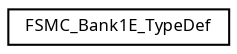 digraph "Graphical Class Hierarchy"
{
  edge [fontname="Sans",fontsize="8",labelfontname="Sans",labelfontsize="8"];
  node [fontname="Sans",fontsize="8",shape=record];
  rankdir="LR";
  Node1 [label="FSMC_Bank1E_TypeDef",height=0.2,width=0.4,color="black", fillcolor="white", style="filled",URL="$struct_f_s_m_c___bank1_e___type_def.html",tooltip="Flexible Static Memory Controller Bank1E. "];
}
